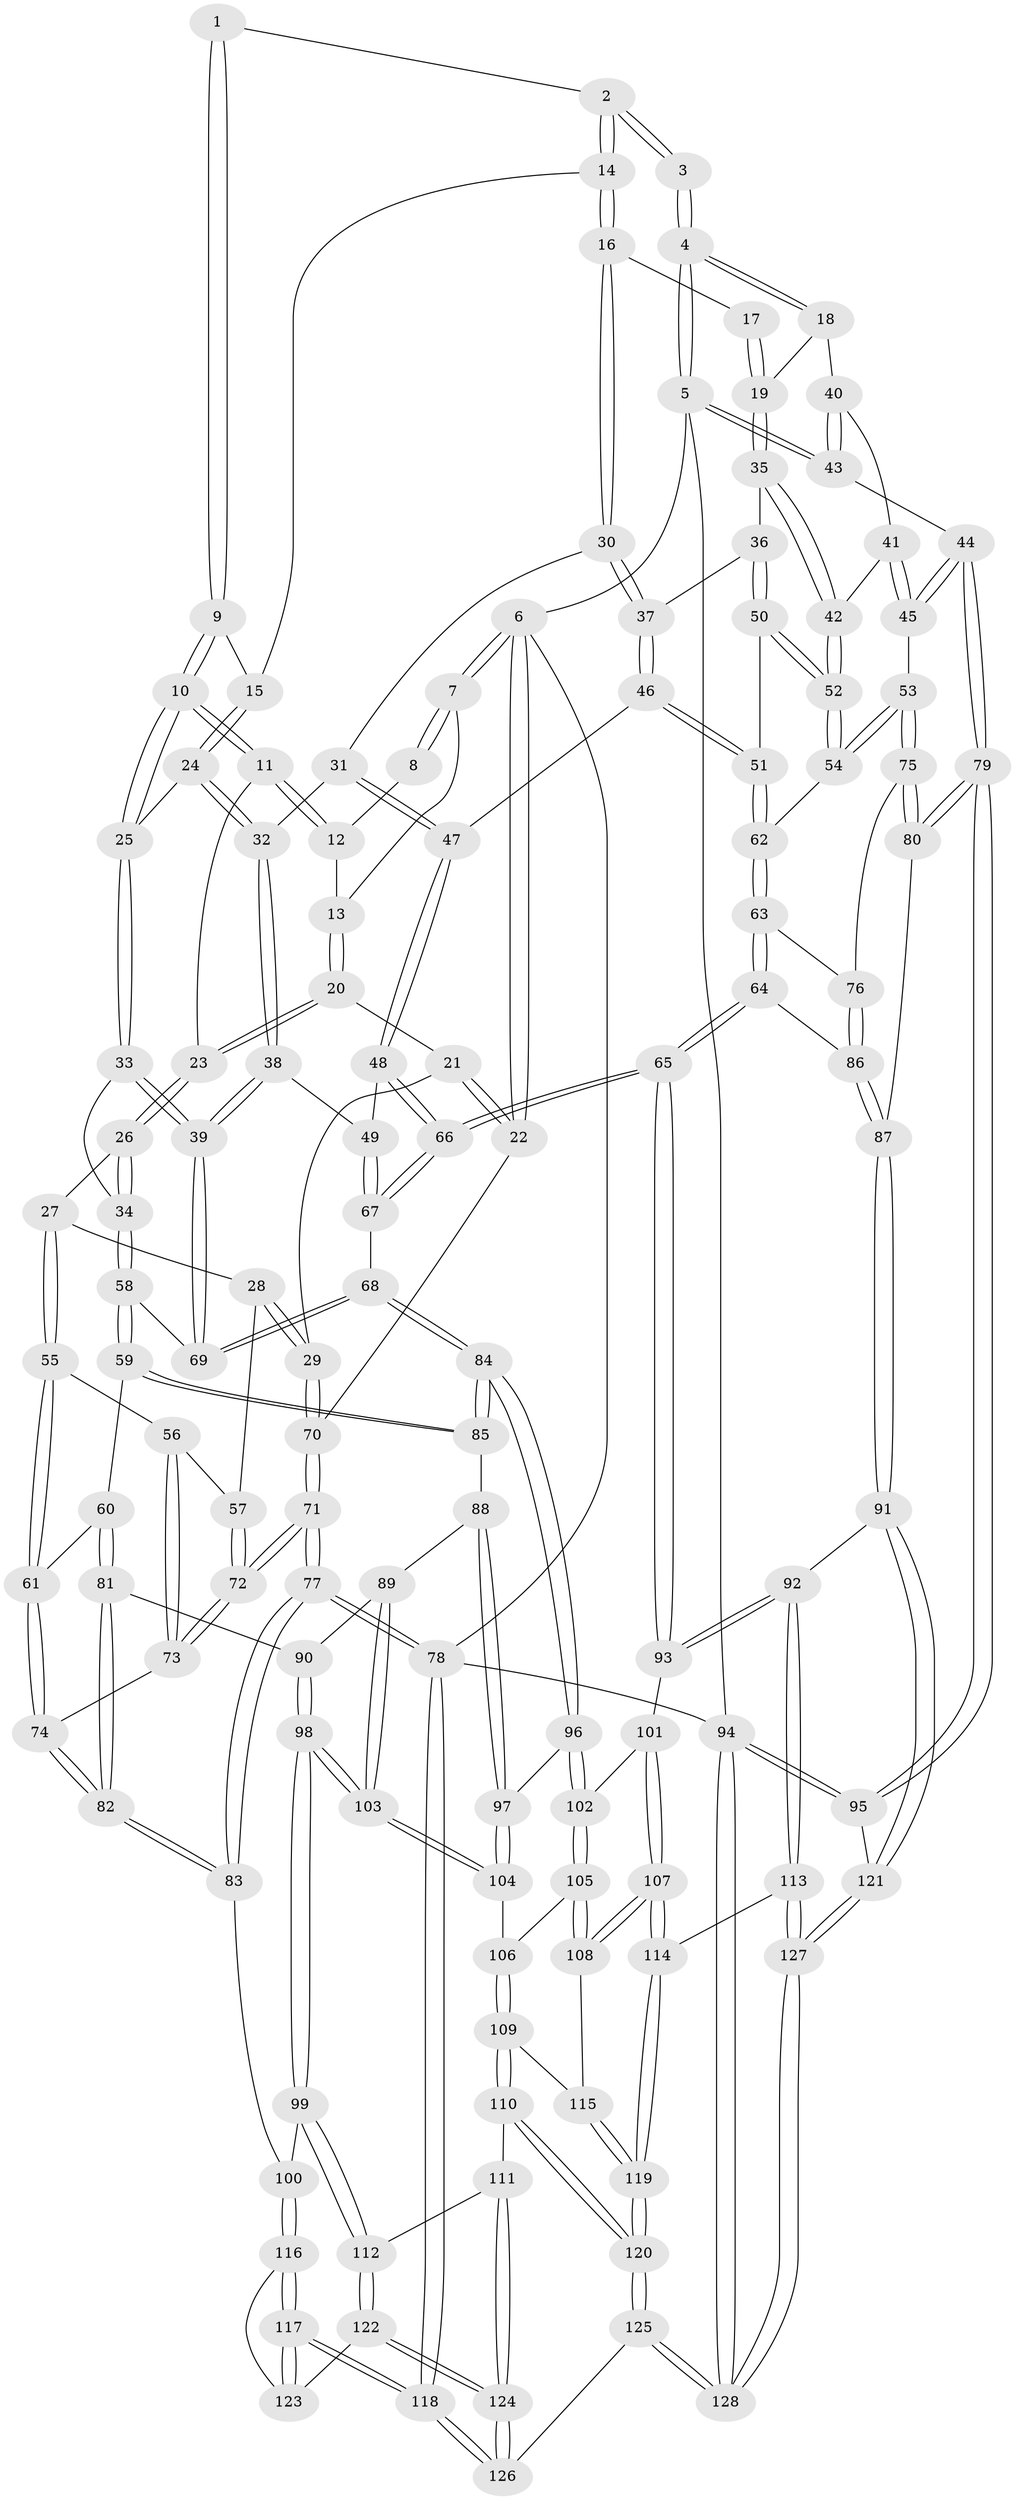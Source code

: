 // coarse degree distribution, {1: 0.02631578947368421, 2: 0.13157894736842105, 4: 0.13157894736842105, 6: 0.15789473684210525, 3: 0.34210526315789475, 5: 0.13157894736842105, 7: 0.05263157894736842, 11: 0.02631578947368421}
// Generated by graph-tools (version 1.1) at 2025/04/03/04/25 22:04:42]
// undirected, 128 vertices, 317 edges
graph export_dot {
graph [start="1"]
  node [color=gray90,style=filled];
  1 [pos="+0.624721293924484+0"];
  2 [pos="+0.7639598454010345+0"];
  3 [pos="+1+0"];
  4 [pos="+1+0"];
  5 [pos="+1+0"];
  6 [pos="+0+0"];
  7 [pos="+0+0"];
  8 [pos="+0.3522130363933015+0"];
  9 [pos="+0.5128095130845108+0.13344598504783636"];
  10 [pos="+0.4013120405086664+0.16977032714406132"];
  11 [pos="+0.38172745539225555+0.15070054310817"];
  12 [pos="+0.35245571587856694+0"];
  13 [pos="+0.16382860390291956+0.13945765313491662"];
  14 [pos="+0.6496473410071105+0.18293221943457202"];
  15 [pos="+0.6067264512937823+0.17528513799687814"];
  16 [pos="+0.6778159384445498+0.21850166905359386"];
  17 [pos="+0.8443222130396422+0.1120530247367417"];
  18 [pos="+0.9019828951825954+0.27351555225169355"];
  19 [pos="+0.8466160373832957+0.26224898471093033"];
  20 [pos="+0.16719856324553836+0.15036333262244186"];
  21 [pos="+0.0853456568520846+0.16799256937768095"];
  22 [pos="+0+0"];
  23 [pos="+0.17688319143922038+0.1643734373875685"];
  24 [pos="+0.5217958093003838+0.28561135087026657"];
  25 [pos="+0.4024444890495898+0.19204138947440635"];
  26 [pos="+0.1515768763447902+0.3256552038414313"];
  27 [pos="+0.13607544334420857+0.3306552510617167"];
  28 [pos="+0.11025601163408282+0.3355556284582796"];
  29 [pos="+0+0.26884704455935965"];
  30 [pos="+0.6874344457927906+0.2554062961632208"];
  31 [pos="+0.549995760976422+0.3238370727303842"];
  32 [pos="+0.5421797076025888+0.3227947573865398"];
  33 [pos="+0.35499877971095367+0.33348891287020566"];
  34 [pos="+0.22397348167243408+0.367245089125824"];
  35 [pos="+0.7725370635260412+0.3044965201783379"];
  36 [pos="+0.727528593385199+0.2890224603612735"];
  37 [pos="+0.7077124746147392+0.2799479616855961"];
  38 [pos="+0.46292781238481623+0.40124524277088414"];
  39 [pos="+0.4259475204397521+0.4085559532755812"];
  40 [pos="+0.9131392929443688+0.2885344873133724"];
  41 [pos="+0.8951719550315796+0.3464105936663807"];
  42 [pos="+0.7987307909848312+0.37290029077104714"];
  43 [pos="+1+0.4465149257336687"];
  44 [pos="+1+0.45983758310491907"];
  45 [pos="+0.9214909429183207+0.48848893079551264"];
  46 [pos="+0.6355813914288894+0.41300001795928887"];
  47 [pos="+0.6151450973016908+0.41323413070226656"];
  48 [pos="+0.5713249448494107+0.4451137202789591"];
  49 [pos="+0.5399021971420155+0.441746212811412"];
  50 [pos="+0.7109352972375967+0.4115130231412246"];
  51 [pos="+0.6612297384783106+0.43925491042503717"];
  52 [pos="+0.8095608909864543+0.42111294474050975"];
  53 [pos="+0.9033983727824203+0.4936079227646348"];
  54 [pos="+0.817675323688709+0.44085949430759713"];
  55 [pos="+0.12326606812716577+0.5119333644690449"];
  56 [pos="+0.12007911966148647+0.5119192959154619"];
  57 [pos="+0.0646977567162219+0.44379055620968494"];
  58 [pos="+0.2440580032649869+0.534429550437708"];
  59 [pos="+0.24262125476757376+0.5373318671983581"];
  60 [pos="+0.21241113142703902+0.5416738012385688"];
  61 [pos="+0.18905257826607874+0.5402494146096033"];
  62 [pos="+0.6946958019358312+0.5068620833033237"];
  63 [pos="+0.690986536866199+0.5187607198614133"];
  64 [pos="+0.6608642874409504+0.5708039495770811"];
  65 [pos="+0.6065937390390926+0.6122172609041833"];
  66 [pos="+0.6011925957795135+0.6103589254764402"];
  67 [pos="+0.48127471436850855+0.6054269080287784"];
  68 [pos="+0.47950343249231103+0.6056169972438665"];
  69 [pos="+0.4109691157614712+0.4976893908608573"];
  70 [pos="+0+0.26244511156417283"];
  71 [pos="+0+0.5701324983878242"];
  72 [pos="+0+0.5396711302881215"];
  73 [pos="+0.026954513354501775+0.552967202508817"];
  74 [pos="+0.08487595831723847+0.5995097346730845"];
  75 [pos="+0.8757631334578962+0.5475296746486519"];
  76 [pos="+0.8430581506328108+0.5733018677589099"];
  77 [pos="+0+0.7591758621863803"];
  78 [pos="+0+1"];
  79 [pos="+1+0.846128870795402"];
  80 [pos="+0.9689068049247+0.7839725551003964"];
  81 [pos="+0.11019529160269087+0.6639401107793964"];
  82 [pos="+0.10600871548529375+0.6638035189025636"];
  83 [pos="+0+0.7812166342247516"];
  84 [pos="+0.42640194423657046+0.6700949638330539"];
  85 [pos="+0.2534538437185739+0.5769289476005561"];
  86 [pos="+0.8056601812000134+0.6204793284069695"];
  87 [pos="+0.7915532777975345+0.7867083404585709"];
  88 [pos="+0.23480419211550188+0.6556042525757879"];
  89 [pos="+0.20459291445902286+0.6786813944945855"];
  90 [pos="+0.11282081673973894+0.6648535104586177"];
  91 [pos="+0.7542381223699647+0.8048084130671429"];
  92 [pos="+0.7459905280033272+0.803573482078661"];
  93 [pos="+0.6616844114664349+0.7462313234228964"];
  94 [pos="+1+1"];
  95 [pos="+1+1"];
  96 [pos="+0.4221926542700413+0.6855430134283048"];
  97 [pos="+0.3138575981594826+0.7319623587040923"];
  98 [pos="+0.18590514146823428+0.8051073975093116"];
  99 [pos="+0.14876781364931027+0.843785184738401"];
  100 [pos="+0.03385320181760177+0.8120171864088066"];
  101 [pos="+0.5526723602460781+0.7927165914715396"];
  102 [pos="+0.4521149396392935+0.7686070924316271"];
  103 [pos="+0.18604382996747462+0.804995270856148"];
  104 [pos="+0.28827209412573024+0.7866296777911735"];
  105 [pos="+0.4351876950027791+0.8074396153164516"];
  106 [pos="+0.30835370723265154+0.8131308799199256"];
  107 [pos="+0.539334237751663+0.9064517171907535"];
  108 [pos="+0.4337006879907583+0.8311797678991493"];
  109 [pos="+0.3196416332059254+0.8711509007701711"];
  110 [pos="+0.2914528474635226+0.9109280972838621"];
  111 [pos="+0.266604071577323+0.9116638919135803"];
  112 [pos="+0.15544754938875374+0.8599959038624144"];
  113 [pos="+0.621606003492104+0.9245138031817606"];
  114 [pos="+0.5445181538099402+0.9238417142578937"];
  115 [pos="+0.4066529577969593+0.8842770954348042"];
  116 [pos="+0.0467501917693272+0.9520706097111569"];
  117 [pos="+0+1"];
  118 [pos="+0+1"];
  119 [pos="+0.4406016738340551+1"];
  120 [pos="+0.417919006058454+1"];
  121 [pos="+0.7807288940915041+0.9350664420269763"];
  122 [pos="+0.14897012123782127+0.9414913096634818"];
  123 [pos="+0.11181332184872825+0.9523784950311475"];
  124 [pos="+0.1912629859653138+1"];
  125 [pos="+0.40996016763766785+1"];
  126 [pos="+0.21320269676067452+1"];
  127 [pos="+0.7458170507220045+1"];
  128 [pos="+0.746307238193961+1"];
  1 -- 2;
  1 -- 9;
  1 -- 9;
  2 -- 3;
  2 -- 3;
  2 -- 14;
  2 -- 14;
  3 -- 4;
  3 -- 4;
  4 -- 5;
  4 -- 5;
  4 -- 18;
  4 -- 18;
  5 -- 6;
  5 -- 43;
  5 -- 43;
  5 -- 94;
  6 -- 7;
  6 -- 7;
  6 -- 22;
  6 -- 22;
  6 -- 78;
  7 -- 8;
  7 -- 8;
  7 -- 13;
  8 -- 12;
  9 -- 10;
  9 -- 10;
  9 -- 15;
  10 -- 11;
  10 -- 11;
  10 -- 25;
  10 -- 25;
  11 -- 12;
  11 -- 12;
  11 -- 23;
  12 -- 13;
  13 -- 20;
  13 -- 20;
  14 -- 15;
  14 -- 16;
  14 -- 16;
  15 -- 24;
  15 -- 24;
  16 -- 17;
  16 -- 30;
  16 -- 30;
  17 -- 19;
  17 -- 19;
  18 -- 19;
  18 -- 40;
  19 -- 35;
  19 -- 35;
  20 -- 21;
  20 -- 23;
  20 -- 23;
  21 -- 22;
  21 -- 22;
  21 -- 29;
  22 -- 70;
  23 -- 26;
  23 -- 26;
  24 -- 25;
  24 -- 32;
  24 -- 32;
  25 -- 33;
  25 -- 33;
  26 -- 27;
  26 -- 34;
  26 -- 34;
  27 -- 28;
  27 -- 55;
  27 -- 55;
  28 -- 29;
  28 -- 29;
  28 -- 57;
  29 -- 70;
  29 -- 70;
  30 -- 31;
  30 -- 37;
  30 -- 37;
  31 -- 32;
  31 -- 47;
  31 -- 47;
  32 -- 38;
  32 -- 38;
  33 -- 34;
  33 -- 39;
  33 -- 39;
  34 -- 58;
  34 -- 58;
  35 -- 36;
  35 -- 42;
  35 -- 42;
  36 -- 37;
  36 -- 50;
  36 -- 50;
  37 -- 46;
  37 -- 46;
  38 -- 39;
  38 -- 39;
  38 -- 49;
  39 -- 69;
  39 -- 69;
  40 -- 41;
  40 -- 43;
  40 -- 43;
  41 -- 42;
  41 -- 45;
  41 -- 45;
  42 -- 52;
  42 -- 52;
  43 -- 44;
  44 -- 45;
  44 -- 45;
  44 -- 79;
  44 -- 79;
  45 -- 53;
  46 -- 47;
  46 -- 51;
  46 -- 51;
  47 -- 48;
  47 -- 48;
  48 -- 49;
  48 -- 66;
  48 -- 66;
  49 -- 67;
  49 -- 67;
  50 -- 51;
  50 -- 52;
  50 -- 52;
  51 -- 62;
  51 -- 62;
  52 -- 54;
  52 -- 54;
  53 -- 54;
  53 -- 54;
  53 -- 75;
  53 -- 75;
  54 -- 62;
  55 -- 56;
  55 -- 61;
  55 -- 61;
  56 -- 57;
  56 -- 73;
  56 -- 73;
  57 -- 72;
  57 -- 72;
  58 -- 59;
  58 -- 59;
  58 -- 69;
  59 -- 60;
  59 -- 85;
  59 -- 85;
  60 -- 61;
  60 -- 81;
  60 -- 81;
  61 -- 74;
  61 -- 74;
  62 -- 63;
  62 -- 63;
  63 -- 64;
  63 -- 64;
  63 -- 76;
  64 -- 65;
  64 -- 65;
  64 -- 86;
  65 -- 66;
  65 -- 66;
  65 -- 93;
  65 -- 93;
  66 -- 67;
  66 -- 67;
  67 -- 68;
  68 -- 69;
  68 -- 69;
  68 -- 84;
  68 -- 84;
  70 -- 71;
  70 -- 71;
  71 -- 72;
  71 -- 72;
  71 -- 77;
  71 -- 77;
  72 -- 73;
  72 -- 73;
  73 -- 74;
  74 -- 82;
  74 -- 82;
  75 -- 76;
  75 -- 80;
  75 -- 80;
  76 -- 86;
  76 -- 86;
  77 -- 78;
  77 -- 78;
  77 -- 83;
  77 -- 83;
  78 -- 118;
  78 -- 118;
  78 -- 94;
  79 -- 80;
  79 -- 80;
  79 -- 95;
  79 -- 95;
  80 -- 87;
  81 -- 82;
  81 -- 82;
  81 -- 90;
  82 -- 83;
  82 -- 83;
  83 -- 100;
  84 -- 85;
  84 -- 85;
  84 -- 96;
  84 -- 96;
  85 -- 88;
  86 -- 87;
  86 -- 87;
  87 -- 91;
  87 -- 91;
  88 -- 89;
  88 -- 97;
  88 -- 97;
  89 -- 90;
  89 -- 103;
  89 -- 103;
  90 -- 98;
  90 -- 98;
  91 -- 92;
  91 -- 121;
  91 -- 121;
  92 -- 93;
  92 -- 93;
  92 -- 113;
  92 -- 113;
  93 -- 101;
  94 -- 95;
  94 -- 95;
  94 -- 128;
  94 -- 128;
  95 -- 121;
  96 -- 97;
  96 -- 102;
  96 -- 102;
  97 -- 104;
  97 -- 104;
  98 -- 99;
  98 -- 99;
  98 -- 103;
  98 -- 103;
  99 -- 100;
  99 -- 112;
  99 -- 112;
  100 -- 116;
  100 -- 116;
  101 -- 102;
  101 -- 107;
  101 -- 107;
  102 -- 105;
  102 -- 105;
  103 -- 104;
  103 -- 104;
  104 -- 106;
  105 -- 106;
  105 -- 108;
  105 -- 108;
  106 -- 109;
  106 -- 109;
  107 -- 108;
  107 -- 108;
  107 -- 114;
  107 -- 114;
  108 -- 115;
  109 -- 110;
  109 -- 110;
  109 -- 115;
  110 -- 111;
  110 -- 120;
  110 -- 120;
  111 -- 112;
  111 -- 124;
  111 -- 124;
  112 -- 122;
  112 -- 122;
  113 -- 114;
  113 -- 127;
  113 -- 127;
  114 -- 119;
  114 -- 119;
  115 -- 119;
  115 -- 119;
  116 -- 117;
  116 -- 117;
  116 -- 123;
  117 -- 118;
  117 -- 118;
  117 -- 123;
  117 -- 123;
  118 -- 126;
  118 -- 126;
  119 -- 120;
  119 -- 120;
  120 -- 125;
  120 -- 125;
  121 -- 127;
  121 -- 127;
  122 -- 123;
  122 -- 124;
  122 -- 124;
  124 -- 126;
  124 -- 126;
  125 -- 126;
  125 -- 128;
  125 -- 128;
  127 -- 128;
  127 -- 128;
}
